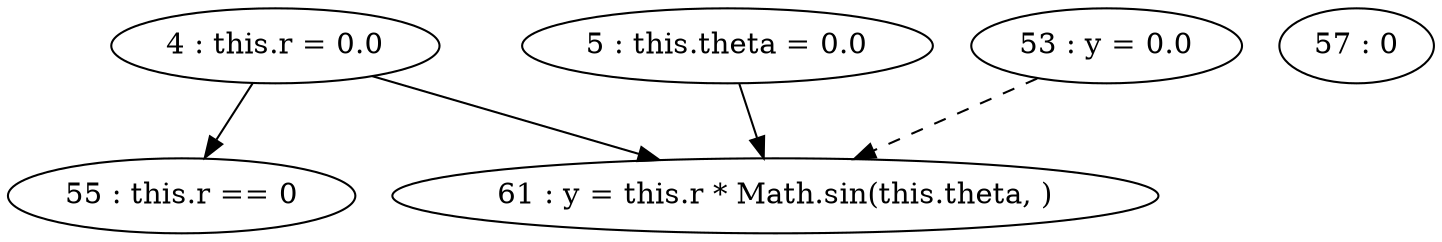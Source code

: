 digraph G {
"4 : this.r = 0.0"
"4 : this.r = 0.0" -> "55 : this.r == 0"
"4 : this.r = 0.0" -> "61 : y = this.r * Math.sin(this.theta, )"
"5 : this.theta = 0.0"
"5 : this.theta = 0.0" -> "61 : y = this.r * Math.sin(this.theta, )"
"53 : y = 0.0"
"53 : y = 0.0" -> "61 : y = this.r * Math.sin(this.theta, )" [style=dashed]
"55 : this.r == 0"
"57 : 0"
"61 : y = this.r * Math.sin(this.theta, )"
}
